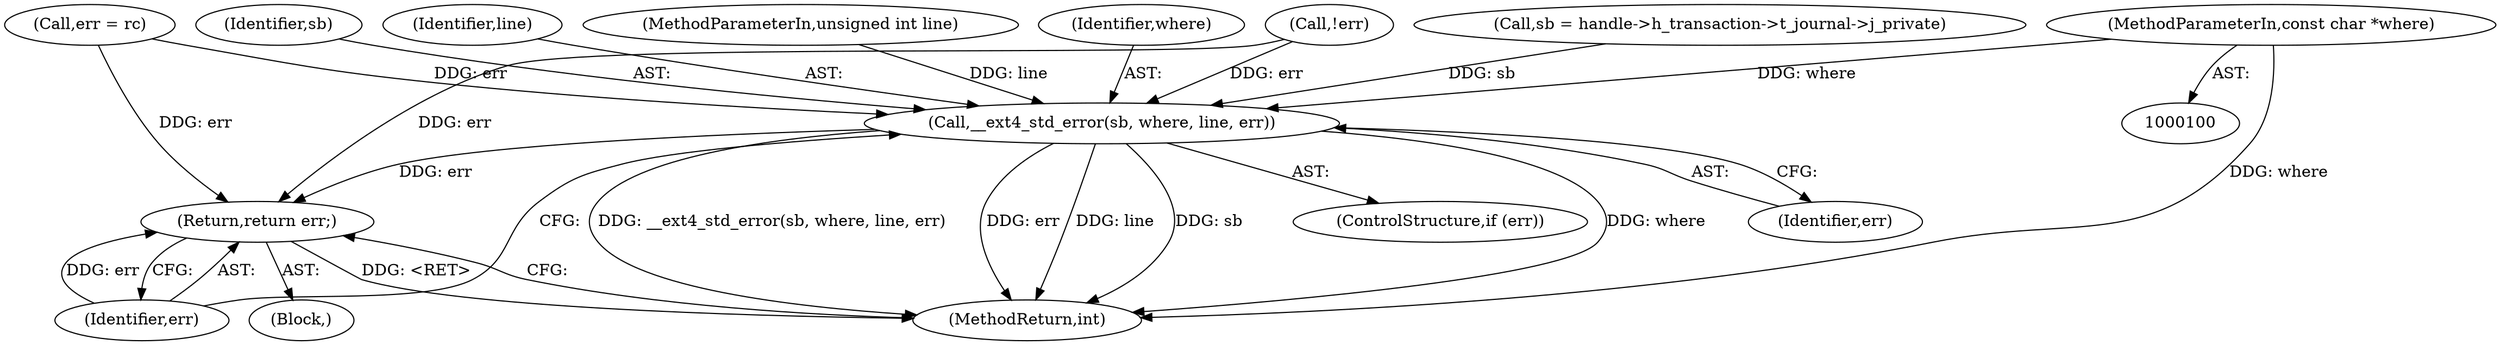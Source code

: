 digraph "0_linux_6934da9238da947628be83635e365df41064b09b@pointer" {
"1000101" [label="(MethodParameterIn,const char *where)"];
"1000158" [label="(Call,__ext4_std_error(sb, where, line, err))"];
"1000163" [label="(Return,return err;)"];
"1000153" [label="(Call,err = rc)"];
"1000104" [label="(Block,)"];
"1000159" [label="(Identifier,sb)"];
"1000162" [label="(Identifier,err)"];
"1000165" [label="(MethodReturn,int)"];
"1000158" [label="(Call,__ext4_std_error(sb, where, line, err))"];
"1000156" [label="(ControlStructure,if (err))"];
"1000161" [label="(Identifier,line)"];
"1000101" [label="(MethodParameterIn,const char *where)"];
"1000164" [label="(Identifier,err)"];
"1000102" [label="(MethodParameterIn,unsigned int line)"];
"1000151" [label="(Call,!err)"];
"1000160" [label="(Identifier,where)"];
"1000163" [label="(Return,return err;)"];
"1000137" [label="(Call,sb = handle->h_transaction->t_journal->j_private)"];
"1000101" -> "1000100"  [label="AST: "];
"1000101" -> "1000165"  [label="DDG: where"];
"1000101" -> "1000158"  [label="DDG: where"];
"1000158" -> "1000156"  [label="AST: "];
"1000158" -> "1000162"  [label="CFG: "];
"1000159" -> "1000158"  [label="AST: "];
"1000160" -> "1000158"  [label="AST: "];
"1000161" -> "1000158"  [label="AST: "];
"1000162" -> "1000158"  [label="AST: "];
"1000164" -> "1000158"  [label="CFG: "];
"1000158" -> "1000165"  [label="DDG: sb"];
"1000158" -> "1000165"  [label="DDG: where"];
"1000158" -> "1000165"  [label="DDG: __ext4_std_error(sb, where, line, err)"];
"1000158" -> "1000165"  [label="DDG: err"];
"1000158" -> "1000165"  [label="DDG: line"];
"1000137" -> "1000158"  [label="DDG: sb"];
"1000102" -> "1000158"  [label="DDG: line"];
"1000151" -> "1000158"  [label="DDG: err"];
"1000153" -> "1000158"  [label="DDG: err"];
"1000158" -> "1000163"  [label="DDG: err"];
"1000163" -> "1000104"  [label="AST: "];
"1000163" -> "1000164"  [label="CFG: "];
"1000164" -> "1000163"  [label="AST: "];
"1000165" -> "1000163"  [label="CFG: "];
"1000163" -> "1000165"  [label="DDG: <RET>"];
"1000164" -> "1000163"  [label="DDG: err"];
"1000151" -> "1000163"  [label="DDG: err"];
"1000153" -> "1000163"  [label="DDG: err"];
}
